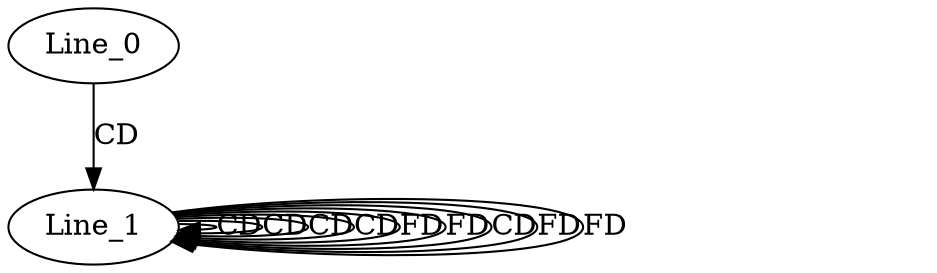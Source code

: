 digraph G {
  Line_0;
  Line_1;
  Line_1;
  Line_1;
  Line_1;
  Line_1;
  Line_1;
  Line_1;
  Line_0 -> Line_1 [ label="CD" ];
  Line_1 -> Line_1 [ label="CD" ];
  Line_1 -> Line_1 [ label="CD" ];
  Line_1 -> Line_1 [ label="CD" ];
  Line_1 -> Line_1 [ label="CD" ];
  Line_1 -> Line_1 [ label="FD" ];
  Line_1 -> Line_1 [ label="FD" ];
  Line_1 -> Line_1 [ label="CD" ];
  Line_1 -> Line_1 [ label="FD" ];
  Line_1 -> Line_1 [ label="FD" ];
}
